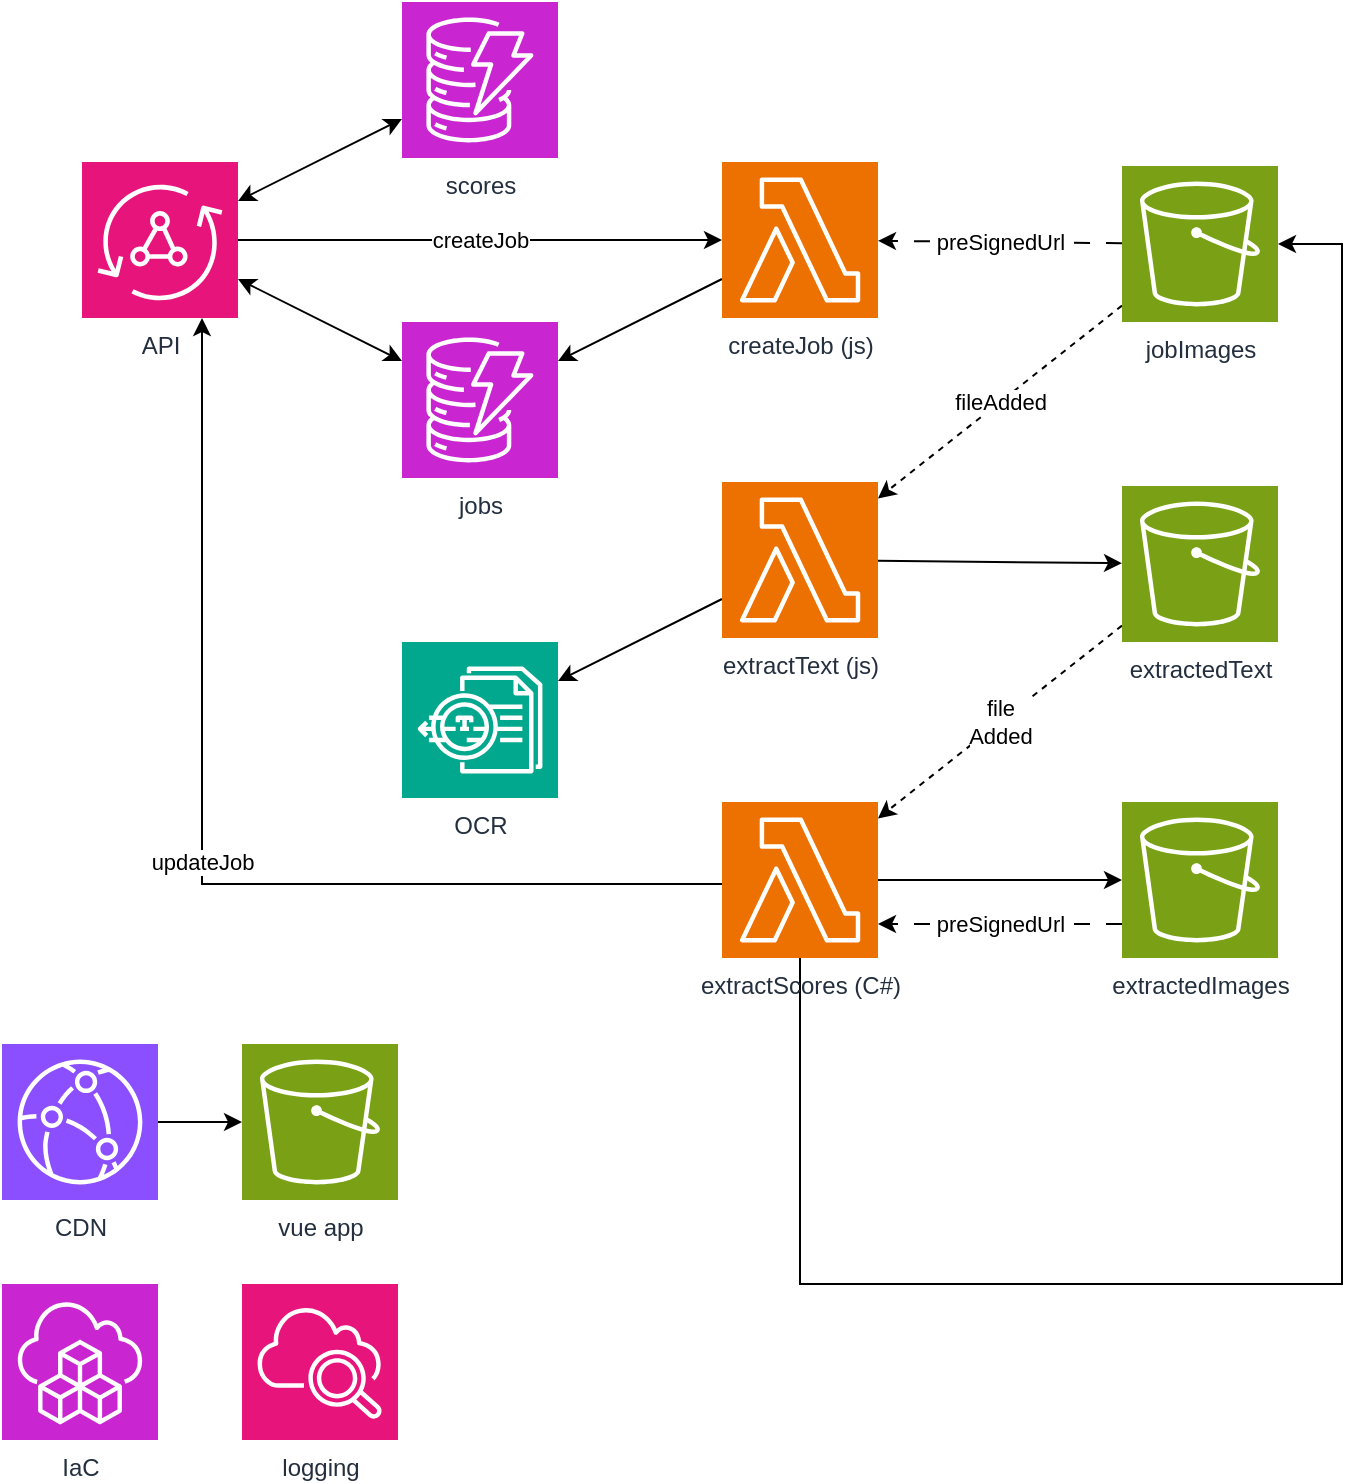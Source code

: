 <mxfile version="26.0.16">
  <diagram name="Page-1" id="Zewd9aO9dDt06uJZAZMe">
    <mxGraphModel dx="2074" dy="1197" grid="1" gridSize="10" guides="1" tooltips="1" connect="1" arrows="1" fold="1" page="1" pageScale="1" pageWidth="850" pageHeight="1100" math="0" shadow="0">
      <root>
        <mxCell id="0" />
        <mxCell id="1" parent="0" />
        <mxCell id="fltXxwkYFTA8tJJQXG10-13" value="preSignedUrl" style="rounded=0;orthogonalLoop=1;jettySize=auto;html=1;dashed=1;dashPattern=8 8;" parent="1" source="fltXxwkYFTA8tJJQXG10-1" target="fltXxwkYFTA8tJJQXG10-5" edge="1">
          <mxGeometry relative="1" as="geometry" />
        </mxCell>
        <mxCell id="fltXxwkYFTA8tJJQXG10-14" value="fileAdded" style="rounded=0;orthogonalLoop=1;jettySize=auto;html=1;dashed=1;" parent="1" source="fltXxwkYFTA8tJJQXG10-1" target="fltXxwkYFTA8tJJQXG10-4" edge="1">
          <mxGeometry relative="1" as="geometry" />
        </mxCell>
        <mxCell id="fltXxwkYFTA8tJJQXG10-1" value="jobImages" style="sketch=0;points=[[0,0,0],[0.25,0,0],[0.5,0,0],[0.75,0,0],[1,0,0],[0,1,0],[0.25,1,0],[0.5,1,0],[0.75,1,0],[1,1,0],[0,0.25,0],[0,0.5,0],[0,0.75,0],[1,0.25,0],[1,0.5,0],[1,0.75,0]];outlineConnect=0;fontColor=#232F3E;fillColor=#7AA116;strokeColor=#ffffff;dashed=0;verticalLabelPosition=bottom;verticalAlign=top;align=center;html=1;fontSize=12;fontStyle=0;aspect=fixed;shape=mxgraph.aws4.resourceIcon;resIcon=mxgraph.aws4.s3;" parent="1" vertex="1">
          <mxGeometry x="600" y="121" width="78" height="78" as="geometry" />
        </mxCell>
        <mxCell id="fltXxwkYFTA8tJJQXG10-2" value="extractedImages" style="sketch=0;points=[[0,0,0],[0.25,0,0],[0.5,0,0],[0.75,0,0],[1,0,0],[0,1,0],[0.25,1,0],[0.5,1,0],[0.75,1,0],[1,1,0],[0,0.25,0],[0,0.5,0],[0,0.75,0],[1,0.25,0],[1,0.5,0],[1,0.75,0]];outlineConnect=0;fontColor=#232F3E;fillColor=#7AA116;strokeColor=#ffffff;dashed=0;verticalLabelPosition=bottom;verticalAlign=top;align=center;html=1;fontSize=12;fontStyle=0;aspect=fixed;shape=mxgraph.aws4.resourceIcon;resIcon=mxgraph.aws4.s3;" parent="1" vertex="1">
          <mxGeometry x="600" y="439" width="78" height="78" as="geometry" />
        </mxCell>
        <mxCell id="fltXxwkYFTA8tJJQXG10-18" value="file&lt;div&gt;Added&lt;/div&gt;" style="rounded=0;orthogonalLoop=1;jettySize=auto;html=1;dashed=1;" parent="1" source="fltXxwkYFTA8tJJQXG10-3" target="fltXxwkYFTA8tJJQXG10-6" edge="1">
          <mxGeometry relative="1" as="geometry" />
        </mxCell>
        <mxCell id="fltXxwkYFTA8tJJQXG10-3" value="extractedText" style="sketch=0;points=[[0,0,0],[0.25,0,0],[0.5,0,0],[0.75,0,0],[1,0,0],[0,1,0],[0.25,1,0],[0.5,1,0],[0.75,1,0],[1,1,0],[0,0.25,0],[0,0.5,0],[0,0.75,0],[1,0.25,0],[1,0.5,0],[1,0.75,0]];outlineConnect=0;fontColor=#232F3E;fillColor=#7AA116;strokeColor=#ffffff;dashed=0;verticalLabelPosition=bottom;verticalAlign=top;align=center;html=1;fontSize=12;fontStyle=0;aspect=fixed;shape=mxgraph.aws4.resourceIcon;resIcon=mxgraph.aws4.s3;" parent="1" vertex="1">
          <mxGeometry x="600" y="281" width="78" height="78" as="geometry" />
        </mxCell>
        <mxCell id="fltXxwkYFTA8tJJQXG10-16" value="" style="rounded=0;orthogonalLoop=1;jettySize=auto;html=1;" parent="1" source="fltXxwkYFTA8tJJQXG10-4" target="fltXxwkYFTA8tJJQXG10-15" edge="1">
          <mxGeometry relative="1" as="geometry">
            <mxPoint x="700" y="376.75" as="targetPoint" />
          </mxGeometry>
        </mxCell>
        <mxCell id="fltXxwkYFTA8tJJQXG10-17" style="rounded=0;orthogonalLoop=1;jettySize=auto;html=1;" parent="1" source="fltXxwkYFTA8tJJQXG10-4" target="fltXxwkYFTA8tJJQXG10-3" edge="1">
          <mxGeometry relative="1" as="geometry" />
        </mxCell>
        <mxCell id="fltXxwkYFTA8tJJQXG10-4" value="extractText (js)" style="sketch=0;points=[[0,0,0],[0.25,0,0],[0.5,0,0],[0.75,0,0],[1,0,0],[0,1,0],[0.25,1,0],[0.5,1,0],[0.75,1,0],[1,1,0],[0,0.25,0],[0,0.5,0],[0,0.75,0],[1,0.25,0],[1,0.5,0],[1,0.75,0]];outlineConnect=0;fontColor=#232F3E;fillColor=#ED7100;strokeColor=#ffffff;dashed=0;verticalLabelPosition=bottom;verticalAlign=top;align=center;html=1;fontSize=12;fontStyle=0;aspect=fixed;shape=mxgraph.aws4.resourceIcon;resIcon=mxgraph.aws4.lambda;" parent="1" vertex="1">
          <mxGeometry x="400" y="279" width="78" height="78" as="geometry" />
        </mxCell>
        <mxCell id="fltXxwkYFTA8tJJQXG10-12" value="" style="rounded=0;orthogonalLoop=1;jettySize=auto;html=1;" parent="1" source="fltXxwkYFTA8tJJQXG10-5" target="fltXxwkYFTA8tJJQXG10-7" edge="1">
          <mxGeometry relative="1" as="geometry" />
        </mxCell>
        <mxCell id="fltXxwkYFTA8tJJQXG10-5" value="createJob (js)" style="sketch=0;points=[[0,0,0],[0.25,0,0],[0.5,0,0],[0.75,0,0],[1,0,0],[0,1,0],[0.25,1,0],[0.5,1,0],[0.75,1,0],[1,1,0],[0,0.25,0],[0,0.5,0],[0,0.75,0],[1,0.25,0],[1,0.5,0],[1,0.75,0]];outlineConnect=0;fontColor=#232F3E;fillColor=#ED7100;strokeColor=#ffffff;dashed=0;verticalLabelPosition=bottom;verticalAlign=top;align=center;html=1;fontSize=12;fontStyle=0;aspect=fixed;shape=mxgraph.aws4.resourceIcon;resIcon=mxgraph.aws4.lambda;" parent="1" vertex="1">
          <mxGeometry x="400" y="119" width="78" height="78" as="geometry" />
        </mxCell>
        <mxCell id="fltXxwkYFTA8tJJQXG10-19" value="" style="rounded=0;orthogonalLoop=1;jettySize=auto;html=1;" parent="1" source="fltXxwkYFTA8tJJQXG10-6" target="fltXxwkYFTA8tJJQXG10-2" edge="1">
          <mxGeometry relative="1" as="geometry">
            <mxPoint x="480" y="500" as="sourcePoint" />
          </mxGeometry>
        </mxCell>
        <mxCell id="fltXxwkYFTA8tJJQXG10-22" value="updateJob" style="rounded=0;orthogonalLoop=1;jettySize=auto;html=1;edgeStyle=orthogonalEdgeStyle;" parent="1" source="fltXxwkYFTA8tJJQXG10-6" target="fltXxwkYFTA8tJJQXG10-10" edge="1">
          <mxGeometry relative="1" as="geometry">
            <Array as="points">
              <mxPoint x="140" y="480" />
            </Array>
          </mxGeometry>
        </mxCell>
        <mxCell id="fltXxwkYFTA8tJJQXG10-39" style="edgeStyle=orthogonalEdgeStyle;rounded=0;orthogonalLoop=1;jettySize=auto;html=1;" parent="1" source="fltXxwkYFTA8tJJQXG10-6" target="fltXxwkYFTA8tJJQXG10-1" edge="1">
          <mxGeometry relative="1" as="geometry">
            <Array as="points">
              <mxPoint x="439" y="680" />
              <mxPoint x="710" y="680" />
              <mxPoint x="710" y="160" />
            </Array>
          </mxGeometry>
        </mxCell>
        <mxCell id="fltXxwkYFTA8tJJQXG10-6" value="extractScores&lt;span style=&quot;background-color: transparent; color: light-dark(rgb(35, 47, 62), rgb(189, 199, 212));&quot;&gt;&amp;nbsp;(C#)&lt;/span&gt;" style="sketch=0;points=[[0,0,0],[0.25,0,0],[0.5,0,0],[0.75,0,0],[1,0,0],[0,1,0],[0.25,1,0],[0.5,1,0],[0.75,1,0],[1,1,0],[0,0.25,0],[0,0.5,0],[0,0.75,0],[1,0.25,0],[1,0.5,0],[1,0.75,0]];outlineConnect=0;fontColor=#232F3E;fillColor=#ED7100;strokeColor=#ffffff;dashed=0;verticalLabelPosition=bottom;verticalAlign=top;align=center;html=1;fontSize=12;fontStyle=0;aspect=fixed;shape=mxgraph.aws4.resourceIcon;resIcon=mxgraph.aws4.lambda;" parent="1" vertex="1">
          <mxGeometry x="400" y="439" width="78" height="78" as="geometry" />
        </mxCell>
        <mxCell id="fltXxwkYFTA8tJJQXG10-7" value="jobs" style="sketch=0;points=[[0,0,0],[0.25,0,0],[0.5,0,0],[0.75,0,0],[1,0,0],[0,1,0],[0.25,1,0],[0.5,1,0],[0.75,1,0],[1,1,0],[0,0.25,0],[0,0.5,0],[0,0.75,0],[1,0.25,0],[1,0.5,0],[1,0.75,0]];outlineConnect=0;fontColor=#232F3E;fillColor=#C925D1;strokeColor=#ffffff;dashed=0;verticalLabelPosition=bottom;verticalAlign=top;align=center;html=1;fontSize=12;fontStyle=0;aspect=fixed;shape=mxgraph.aws4.resourceIcon;resIcon=mxgraph.aws4.dynamodb;" parent="1" vertex="1">
          <mxGeometry x="240" y="199" width="78" height="78" as="geometry" />
        </mxCell>
        <mxCell id="fltXxwkYFTA8tJJQXG10-11" value="createJob" style="rounded=0;orthogonalLoop=1;jettySize=auto;html=1;" parent="1" source="fltXxwkYFTA8tJJQXG10-10" target="fltXxwkYFTA8tJJQXG10-5" edge="1">
          <mxGeometry relative="1" as="geometry" />
        </mxCell>
        <mxCell id="fltXxwkYFTA8tJJQXG10-23" style="rounded=0;orthogonalLoop=1;jettySize=auto;html=1;startArrow=classic;startFill=1;" parent="1" source="fltXxwkYFTA8tJJQXG10-10" target="fltXxwkYFTA8tJJQXG10-7" edge="1">
          <mxGeometry relative="1" as="geometry" />
        </mxCell>
        <mxCell id="fltXxwkYFTA8tJJQXG10-30" value="" style="rounded=0;orthogonalLoop=1;jettySize=auto;html=1;startArrow=classic;startFill=1;" parent="1" source="fltXxwkYFTA8tJJQXG10-10" target="fltXxwkYFTA8tJJQXG10-29" edge="1">
          <mxGeometry relative="1" as="geometry" />
        </mxCell>
        <mxCell id="fltXxwkYFTA8tJJQXG10-10" value="API" style="sketch=0;points=[[0,0,0],[0.25,0,0],[0.5,0,0],[0.75,0,0],[1,0,0],[0,1,0],[0.25,1,0],[0.5,1,0],[0.75,1,0],[1,1,0],[0,0.25,0],[0,0.5,0],[0,0.75,0],[1,0.25,0],[1,0.5,0],[1,0.75,0]];outlineConnect=0;fontColor=#232F3E;fillColor=#E7157B;strokeColor=#ffffff;dashed=0;verticalLabelPosition=bottom;verticalAlign=top;align=center;html=1;fontSize=12;fontStyle=0;aspect=fixed;shape=mxgraph.aws4.resourceIcon;resIcon=mxgraph.aws4.appsync;" parent="1" vertex="1">
          <mxGeometry x="80" y="119" width="78" height="78" as="geometry" />
        </mxCell>
        <mxCell id="fltXxwkYFTA8tJJQXG10-15" value="OCR" style="sketch=0;points=[[0,0,0],[0.25,0,0],[0.5,0,0],[0.75,0,0],[1,0,0],[0,1,0],[0.25,1,0],[0.5,1,0],[0.75,1,0],[1,1,0],[0,0.25,0],[0,0.5,0],[0,0.75,0],[1,0.25,0],[1,0.5,0],[1,0.75,0]];outlineConnect=0;fontColor=#232F3E;fillColor=#01A88D;strokeColor=#ffffff;dashed=0;verticalLabelPosition=bottom;verticalAlign=top;align=center;html=1;fontSize=12;fontStyle=0;aspect=fixed;shape=mxgraph.aws4.resourceIcon;resIcon=mxgraph.aws4.textract;" parent="1" vertex="1">
          <mxGeometry x="240" y="359" width="78" height="78" as="geometry" />
        </mxCell>
        <mxCell id="fltXxwkYFTA8tJJQXG10-25" value="logging" style="sketch=0;points=[[0,0,0],[0.25,0,0],[0.5,0,0],[0.75,0,0],[1,0,0],[0,1,0],[0.25,1,0],[0.5,1,0],[0.75,1,0],[1,1,0],[0,0.25,0],[0,0.5,0],[0,0.75,0],[1,0.25,0],[1,0.5,0],[1,0.75,0]];points=[[0,0,0],[0.25,0,0],[0.5,0,0],[0.75,0,0],[1,0,0],[0,1,0],[0.25,1,0],[0.5,1,0],[0.75,1,0],[1,1,0],[0,0.25,0],[0,0.5,0],[0,0.75,0],[1,0.25,0],[1,0.5,0],[1,0.75,0]];outlineConnect=0;fontColor=#232F3E;fillColor=#E7157B;strokeColor=#ffffff;dashed=0;verticalLabelPosition=bottom;verticalAlign=top;align=center;html=1;fontSize=12;fontStyle=0;aspect=fixed;shape=mxgraph.aws4.resourceIcon;resIcon=mxgraph.aws4.cloudwatch_2;" parent="1" vertex="1">
          <mxGeometry x="160" y="680" width="78" height="78" as="geometry" />
        </mxCell>
        <mxCell id="fltXxwkYFTA8tJJQXG10-26" value="IaC" style="sketch=0;points=[[0,0,0],[0.25,0,0],[0.5,0,0],[0.75,0,0],[1,0,0],[0,1,0],[0.25,1,0],[0.5,1,0],[0.75,1,0],[1,1,0],[0,0.25,0],[0,0.5,0],[0,0.75,0],[1,0.25,0],[1,0.5,0],[1,0.75,0]];outlineConnect=0;fontColor=#232F3E;fillColor=#C925D1;strokeColor=#ffffff;dashed=0;verticalLabelPosition=bottom;verticalAlign=top;align=center;html=1;fontSize=12;fontStyle=0;aspect=fixed;shape=mxgraph.aws4.resourceIcon;resIcon=mxgraph.aws4.cloud_development_kit;" parent="1" vertex="1">
          <mxGeometry x="40" y="680" width="78" height="78" as="geometry" />
        </mxCell>
        <mxCell id="fltXxwkYFTA8tJJQXG10-29" value="scores" style="sketch=0;points=[[0,0,0],[0.25,0,0],[0.5,0,0],[0.75,0,0],[1,0,0],[0,1,0],[0.25,1,0],[0.5,1,0],[0.75,1,0],[1,1,0],[0,0.25,0],[0,0.5,0],[0,0.75,0],[1,0.25,0],[1,0.5,0],[1,0.75,0]];outlineConnect=0;fontColor=#232F3E;fillColor=#C925D1;strokeColor=#ffffff;dashed=0;verticalLabelPosition=bottom;verticalAlign=top;align=center;html=1;fontSize=12;fontStyle=0;aspect=fixed;shape=mxgraph.aws4.resourceIcon;resIcon=mxgraph.aws4.dynamodb;" parent="1" vertex="1">
          <mxGeometry x="240" y="39" width="78" height="78" as="geometry" />
        </mxCell>
        <mxCell id="fltXxwkYFTA8tJJQXG10-31" value="preSignedUrl" style="rounded=0;orthogonalLoop=1;jettySize=auto;html=1;dashed=1;dashPattern=8 8;edgeStyle=orthogonalEdgeStyle;" parent="1" source="fltXxwkYFTA8tJJQXG10-2" target="fltXxwkYFTA8tJJQXG10-6" edge="1">
          <mxGeometry relative="1" as="geometry">
            <mxPoint x="550" y="333" as="sourcePoint" />
            <mxPoint x="710" y="668" as="targetPoint" />
            <Array as="points">
              <mxPoint x="550" y="500" />
              <mxPoint x="550" y="500" />
            </Array>
          </mxGeometry>
        </mxCell>
        <mxCell id="fltXxwkYFTA8tJJQXG10-35" style="edgeStyle=orthogonalEdgeStyle;rounded=0;orthogonalLoop=1;jettySize=auto;html=1;" parent="1" source="fltXxwkYFTA8tJJQXG10-33" target="fltXxwkYFTA8tJJQXG10-34" edge="1">
          <mxGeometry relative="1" as="geometry" />
        </mxCell>
        <mxCell id="fltXxwkYFTA8tJJQXG10-33" value="CDN" style="sketch=0;points=[[0,0,0],[0.25,0,0],[0.5,0,0],[0.75,0,0],[1,0,0],[0,1,0],[0.25,1,0],[0.5,1,0],[0.75,1,0],[1,1,0],[0,0.25,0],[0,0.5,0],[0,0.75,0],[1,0.25,0],[1,0.5,0],[1,0.75,0]];outlineConnect=0;fontColor=#232F3E;fillColor=#8C4FFF;strokeColor=#ffffff;dashed=0;verticalLabelPosition=bottom;verticalAlign=top;align=center;html=1;fontSize=12;fontStyle=0;aspect=fixed;shape=mxgraph.aws4.resourceIcon;resIcon=mxgraph.aws4.cloudfront;" parent="1" vertex="1">
          <mxGeometry x="40" y="560" width="78" height="78" as="geometry" />
        </mxCell>
        <mxCell id="fltXxwkYFTA8tJJQXG10-34" value="vue app" style="sketch=0;points=[[0,0,0],[0.25,0,0],[0.5,0,0],[0.75,0,0],[1,0,0],[0,1,0],[0.25,1,0],[0.5,1,0],[0.75,1,0],[1,1,0],[0,0.25,0],[0,0.5,0],[0,0.75,0],[1,0.25,0],[1,0.5,0],[1,0.75,0]];outlineConnect=0;fontColor=#232F3E;fillColor=#7AA116;strokeColor=#ffffff;dashed=0;verticalLabelPosition=bottom;verticalAlign=top;align=center;html=1;fontSize=12;fontStyle=0;aspect=fixed;shape=mxgraph.aws4.resourceIcon;resIcon=mxgraph.aws4.s3;" parent="1" vertex="1">
          <mxGeometry x="160" y="560" width="78" height="78" as="geometry" />
        </mxCell>
      </root>
    </mxGraphModel>
  </diagram>
</mxfile>
